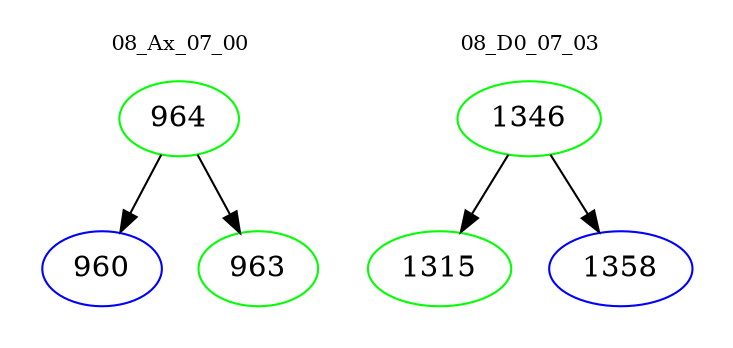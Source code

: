 digraph{
subgraph cluster_0 {
color = white
label = "08_Ax_07_00";
fontsize=10;
T0_964 [label="964", color="green"]
T0_964 -> T0_960 [color="black"]
T0_960 [label="960", color="blue"]
T0_964 -> T0_963 [color="black"]
T0_963 [label="963", color="green"]
}
subgraph cluster_1 {
color = white
label = "08_D0_07_03";
fontsize=10;
T1_1346 [label="1346", color="green"]
T1_1346 -> T1_1315 [color="black"]
T1_1315 [label="1315", color="green"]
T1_1346 -> T1_1358 [color="black"]
T1_1358 [label="1358", color="blue"]
}
}
